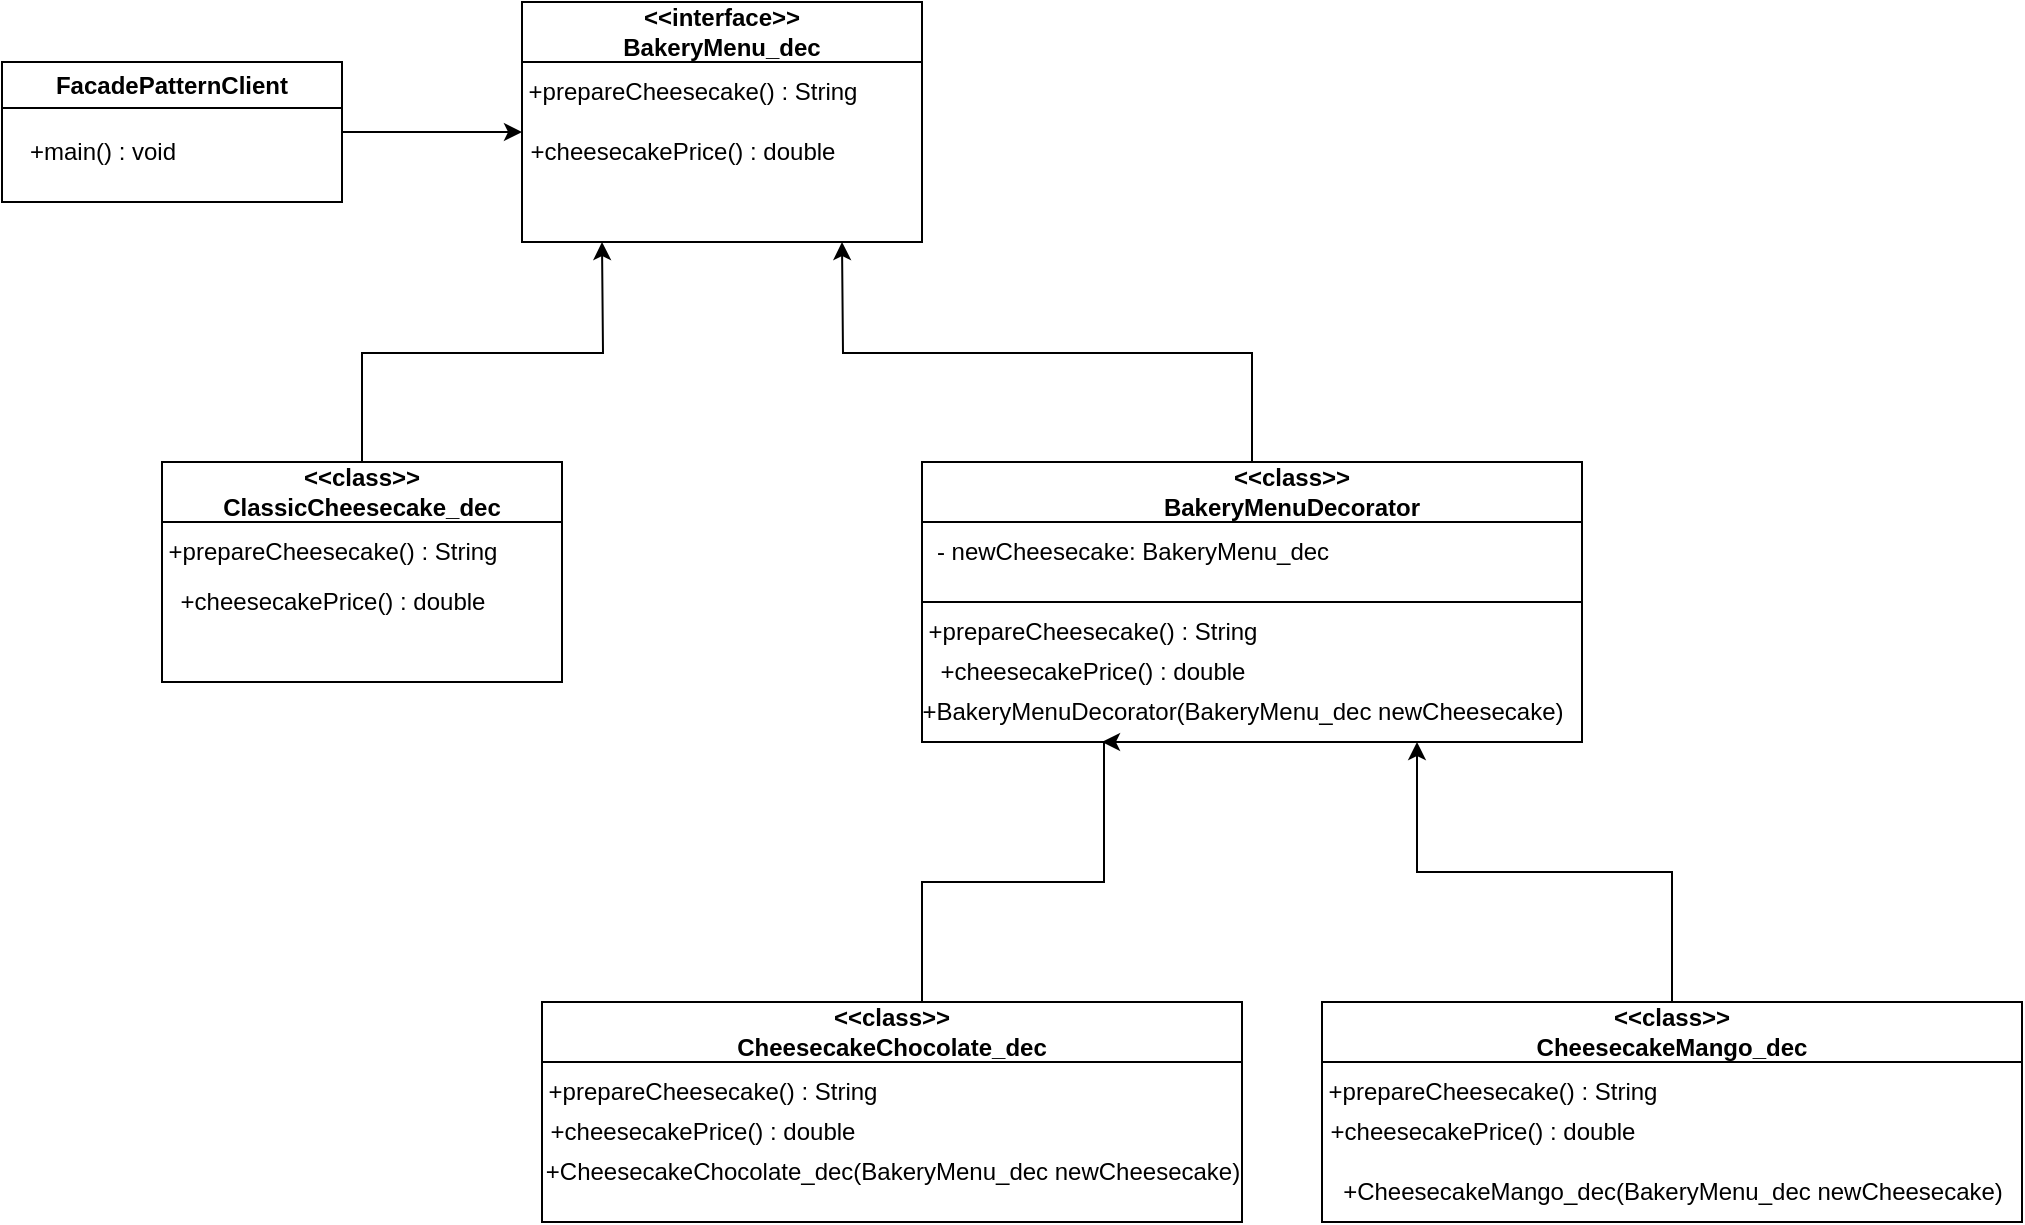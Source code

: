<mxfile version="21.3.6" type="github">
  <diagram name="Page-1" id="fLkUl8sPVDU1VXZ5h0pW">
    <mxGraphModel dx="1500" dy="784" grid="1" gridSize="10" guides="1" tooltips="1" connect="1" arrows="1" fold="1" page="1" pageScale="1" pageWidth="1169" pageHeight="827" math="0" shadow="0">
      <root>
        <mxCell id="0" />
        <mxCell id="1" parent="0" />
        <mxCell id="4qhIC2AxEkEV_CwQiEy1-7" style="edgeStyle=orthogonalEdgeStyle;rounded=0;orthogonalLoop=1;jettySize=auto;html=1;exitX=1;exitY=0.5;exitDx=0;exitDy=0;" parent="1" source="4qhIC2AxEkEV_CwQiEy1-1" edge="1">
          <mxGeometry relative="1" as="geometry">
            <mxPoint x="530" y="85" as="targetPoint" />
          </mxGeometry>
        </mxCell>
        <mxCell id="4qhIC2AxEkEV_CwQiEy1-1" value="FacadePatternClient" style="swimlane;whiteSpace=wrap;html=1;" parent="1" vertex="1">
          <mxGeometry x="270" y="50" width="170" height="70" as="geometry" />
        </mxCell>
        <mxCell id="m0_xcwQ6oUyTsQlm-iZy-1" value="+main() : void" style="text;html=1;align=center;verticalAlign=middle;resizable=0;points=[];autosize=1;strokeColor=none;fillColor=none;" parent="4qhIC2AxEkEV_CwQiEy1-1" vertex="1">
          <mxGeometry y="30" width="100" height="30" as="geometry" />
        </mxCell>
        <mxCell id="4qhIC2AxEkEV_CwQiEy1-2" value="&amp;lt;&amp;lt;interface&amp;gt;&amp;gt;&lt;br&gt;BakeryMenu_dec" style="swimlane;whiteSpace=wrap;html=1;startSize=30;" parent="1" vertex="1">
          <mxGeometry x="530" y="20" width="200" height="120" as="geometry" />
        </mxCell>
        <mxCell id="m0_xcwQ6oUyTsQlm-iZy-2" value="+prepareCheesecake() : String" style="text;html=1;align=center;verticalAlign=middle;resizable=0;points=[];autosize=1;strokeColor=none;fillColor=none;" parent="4qhIC2AxEkEV_CwQiEy1-2" vertex="1">
          <mxGeometry x="-10" y="30" width="190" height="30" as="geometry" />
        </mxCell>
        <mxCell id="m0_xcwQ6oUyTsQlm-iZy-3" value="+cheesecakePrice() : double" style="text;html=1;align=center;verticalAlign=middle;resizable=0;points=[];autosize=1;strokeColor=none;fillColor=none;" parent="4qhIC2AxEkEV_CwQiEy1-2" vertex="1">
          <mxGeometry x="-10" y="60" width="180" height="30" as="geometry" />
        </mxCell>
        <mxCell id="m0_xcwQ6oUyTsQlm-iZy-4" style="edgeStyle=orthogonalEdgeStyle;rounded=0;orthogonalLoop=1;jettySize=auto;html=1;exitX=0.5;exitY=0;exitDx=0;exitDy=0;" parent="1" source="4qhIC2AxEkEV_CwQiEy1-3" edge="1">
          <mxGeometry relative="1" as="geometry">
            <mxPoint x="690" y="140" as="targetPoint" />
          </mxGeometry>
        </mxCell>
        <mxCell id="4qhIC2AxEkEV_CwQiEy1-3" value="&lt;blockquote style=&quot;margin: 0 0 0 40px; border: none; padding: 0px;&quot;&gt;&amp;lt;&amp;lt;class&amp;gt;&amp;gt;&lt;/blockquote&gt;&lt;blockquote style=&quot;margin: 0 0 0 40px; border: none; padding: 0px;&quot;&gt;Bakery&lt;span style=&quot;background-color: initial;&quot;&gt;MenuDecorator&lt;/span&gt;&lt;/blockquote&gt;" style="swimlane;whiteSpace=wrap;html=1;startSize=30;" parent="1" vertex="1">
          <mxGeometry x="730" y="250" width="330" height="140" as="geometry" />
        </mxCell>
        <mxCell id="m0_xcwQ6oUyTsQlm-iZy-10" value="- newCheesecake: BakeryMenu_dec" style="text;html=1;align=center;verticalAlign=middle;resizable=0;points=[];autosize=1;strokeColor=none;fillColor=none;" parent="4qhIC2AxEkEV_CwQiEy1-3" vertex="1">
          <mxGeometry x="-5" y="30" width="220" height="30" as="geometry" />
        </mxCell>
        <mxCell id="m0_xcwQ6oUyTsQlm-iZy-5" value="" style="endArrow=none;html=1;rounded=0;entryX=1;entryY=0.5;entryDx=0;entryDy=0;" parent="4qhIC2AxEkEV_CwQiEy1-3" target="4qhIC2AxEkEV_CwQiEy1-3" edge="1">
          <mxGeometry width="50" height="50" relative="1" as="geometry">
            <mxPoint y="70" as="sourcePoint" />
            <mxPoint x="200" y="70" as="targetPoint" />
          </mxGeometry>
        </mxCell>
        <mxCell id="m0_xcwQ6oUyTsQlm-iZy-21" value="+prepareCheesecake() : String" style="text;html=1;align=center;verticalAlign=middle;resizable=0;points=[];autosize=1;strokeColor=none;fillColor=none;" parent="4qhIC2AxEkEV_CwQiEy1-3" vertex="1">
          <mxGeometry x="-10" y="70" width="190" height="30" as="geometry" />
        </mxCell>
        <mxCell id="m0_xcwQ6oUyTsQlm-iZy-25" value="+cheesecakePrice() : double" style="text;html=1;align=center;verticalAlign=middle;resizable=0;points=[];autosize=1;strokeColor=none;fillColor=none;" parent="4qhIC2AxEkEV_CwQiEy1-3" vertex="1">
          <mxGeometry x="-5" y="90" width="180" height="30" as="geometry" />
        </mxCell>
        <mxCell id="4qhIC2AxEkEV_CwQiEy1-8" style="edgeStyle=orthogonalEdgeStyle;rounded=0;orthogonalLoop=1;jettySize=auto;html=1;exitX=0.5;exitY=0;exitDx=0;exitDy=0;" parent="1" source="4qhIC2AxEkEV_CwQiEy1-4" edge="1">
          <mxGeometry relative="1" as="geometry">
            <mxPoint x="570" y="140" as="targetPoint" />
          </mxGeometry>
        </mxCell>
        <mxCell id="4qhIC2AxEkEV_CwQiEy1-4" value="&amp;lt;&amp;lt;class&amp;gt;&amp;gt;&lt;br&gt;ClassicCheesecake_dec" style="swimlane;whiteSpace=wrap;html=1;startSize=30;" parent="1" vertex="1">
          <mxGeometry x="350" y="250" width="200" height="110" as="geometry" />
        </mxCell>
        <mxCell id="m0_xcwQ6oUyTsQlm-iZy-22" value="+prepareCheesecake() : String" style="text;html=1;align=center;verticalAlign=middle;resizable=0;points=[];autosize=1;strokeColor=none;fillColor=none;" parent="4qhIC2AxEkEV_CwQiEy1-4" vertex="1">
          <mxGeometry x="-10" y="30" width="190" height="30" as="geometry" />
        </mxCell>
        <mxCell id="m0_xcwQ6oUyTsQlm-iZy-26" value="+cheesecakePrice() : double" style="text;html=1;align=center;verticalAlign=middle;resizable=0;points=[];autosize=1;strokeColor=none;fillColor=none;" parent="4qhIC2AxEkEV_CwQiEy1-4" vertex="1">
          <mxGeometry x="-5" y="55" width="180" height="30" as="geometry" />
        </mxCell>
        <mxCell id="4qhIC2AxEkEV_CwQiEy1-11" style="edgeStyle=orthogonalEdgeStyle;rounded=0;orthogonalLoop=1;jettySize=auto;html=1;exitX=0.5;exitY=0;exitDx=0;exitDy=0;entryX=0.75;entryY=1;entryDx=0;entryDy=0;" parent="1" source="4qhIC2AxEkEV_CwQiEy1-5" target="4qhIC2AxEkEV_CwQiEy1-3" edge="1">
          <mxGeometry relative="1" as="geometry">
            <mxPoint x="930" y="520" as="targetPoint" />
          </mxGeometry>
        </mxCell>
        <mxCell id="4qhIC2AxEkEV_CwQiEy1-5" value="&amp;lt;&amp;lt;class&amp;gt;&amp;gt;&lt;br&gt;CheesecakeMango_dec" style="swimlane;whiteSpace=wrap;html=1;startSize=30;" parent="1" vertex="1">
          <mxGeometry x="930" y="520" width="350" height="110" as="geometry" />
        </mxCell>
        <mxCell id="m0_xcwQ6oUyTsQlm-iZy-17" value="+CheesecakeMango_dec(BakeryMenu_dec newCheesecake)" style="text;html=1;align=center;verticalAlign=middle;resizable=0;points=[];autosize=1;strokeColor=none;fillColor=none;" parent="4qhIC2AxEkEV_CwQiEy1-5" vertex="1">
          <mxGeometry y="80" width="350" height="30" as="geometry" />
        </mxCell>
        <mxCell id="m0_xcwQ6oUyTsQlm-iZy-19" value="+prepareCheesecake() : String" style="text;html=1;align=center;verticalAlign=middle;resizable=0;points=[];autosize=1;strokeColor=none;fillColor=none;" parent="4qhIC2AxEkEV_CwQiEy1-5" vertex="1">
          <mxGeometry x="-10" y="30" width="190" height="30" as="geometry" />
        </mxCell>
        <mxCell id="m0_xcwQ6oUyTsQlm-iZy-24" value="+cheesecakePrice() : double" style="text;html=1;align=center;verticalAlign=middle;resizable=0;points=[];autosize=1;strokeColor=none;fillColor=none;" parent="4qhIC2AxEkEV_CwQiEy1-5" vertex="1">
          <mxGeometry x="-10" y="50" width="180" height="30" as="geometry" />
        </mxCell>
        <mxCell id="4qhIC2AxEkEV_CwQiEy1-10" style="edgeStyle=orthogonalEdgeStyle;rounded=0;orthogonalLoop=1;jettySize=auto;html=1;" parent="1" source="4qhIC2AxEkEV_CwQiEy1-6" edge="1">
          <mxGeometry relative="1" as="geometry">
            <mxPoint x="820" y="390" as="targetPoint" />
            <Array as="points">
              <mxPoint x="730" y="460" />
              <mxPoint x="821" y="460" />
            </Array>
          </mxGeometry>
        </mxCell>
        <mxCell id="4qhIC2AxEkEV_CwQiEy1-6" value="&amp;lt;&amp;lt;class&amp;gt;&amp;gt;&lt;br&gt;CheesecakeChocolate_dec" style="swimlane;whiteSpace=wrap;html=1;startSize=30;" parent="1" vertex="1">
          <mxGeometry x="540" y="520" width="350" height="110" as="geometry" />
        </mxCell>
        <mxCell id="m0_xcwQ6oUyTsQlm-iZy-16" value="+CheesecakeChocolate_dec(BakeryMenu_dec newCheesecake)" style="text;html=1;align=center;verticalAlign=middle;resizable=0;points=[];autosize=1;strokeColor=none;fillColor=none;" parent="4qhIC2AxEkEV_CwQiEy1-6" vertex="1">
          <mxGeometry x="-10" y="70" width="370" height="30" as="geometry" />
        </mxCell>
        <mxCell id="m0_xcwQ6oUyTsQlm-iZy-20" value="+prepareCheesecake() : String" style="text;html=1;align=center;verticalAlign=middle;resizable=0;points=[];autosize=1;strokeColor=none;fillColor=none;" parent="4qhIC2AxEkEV_CwQiEy1-6" vertex="1">
          <mxGeometry x="-10" y="30" width="190" height="30" as="geometry" />
        </mxCell>
        <mxCell id="m0_xcwQ6oUyTsQlm-iZy-23" value="+cheesecakePrice() : double" style="text;html=1;align=center;verticalAlign=middle;resizable=0;points=[];autosize=1;strokeColor=none;fillColor=none;" parent="4qhIC2AxEkEV_CwQiEy1-6" vertex="1">
          <mxGeometry x="-10" y="50" width="180" height="30" as="geometry" />
        </mxCell>
        <mxCell id="m0_xcwQ6oUyTsQlm-iZy-15" value="+BakeryMenuDecorator(BakeryMenu_dec newCheesecake)" style="text;html=1;align=center;verticalAlign=middle;resizable=0;points=[];autosize=1;strokeColor=none;fillColor=none;" parent="1" vertex="1">
          <mxGeometry x="720" y="360" width="340" height="30" as="geometry" />
        </mxCell>
      </root>
    </mxGraphModel>
  </diagram>
</mxfile>
